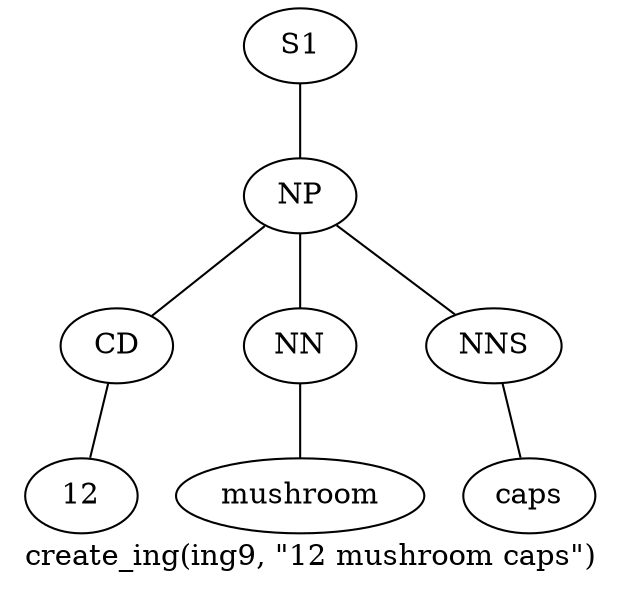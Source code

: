 graph SyntaxGraph {
	label = "create_ing(ing9, \"12 mushroom caps\")";
	Node0 [label="S1"];
	Node1 [label="NP"];
	Node2 [label="CD"];
	Node3 [label="12"];
	Node4 [label="NN"];
	Node5 [label="mushroom"];
	Node6 [label="NNS"];
	Node7 [label="caps"];

	Node0 -- Node1;
	Node1 -- Node2;
	Node1 -- Node4;
	Node1 -- Node6;
	Node2 -- Node3;
	Node4 -- Node5;
	Node6 -- Node7;
}